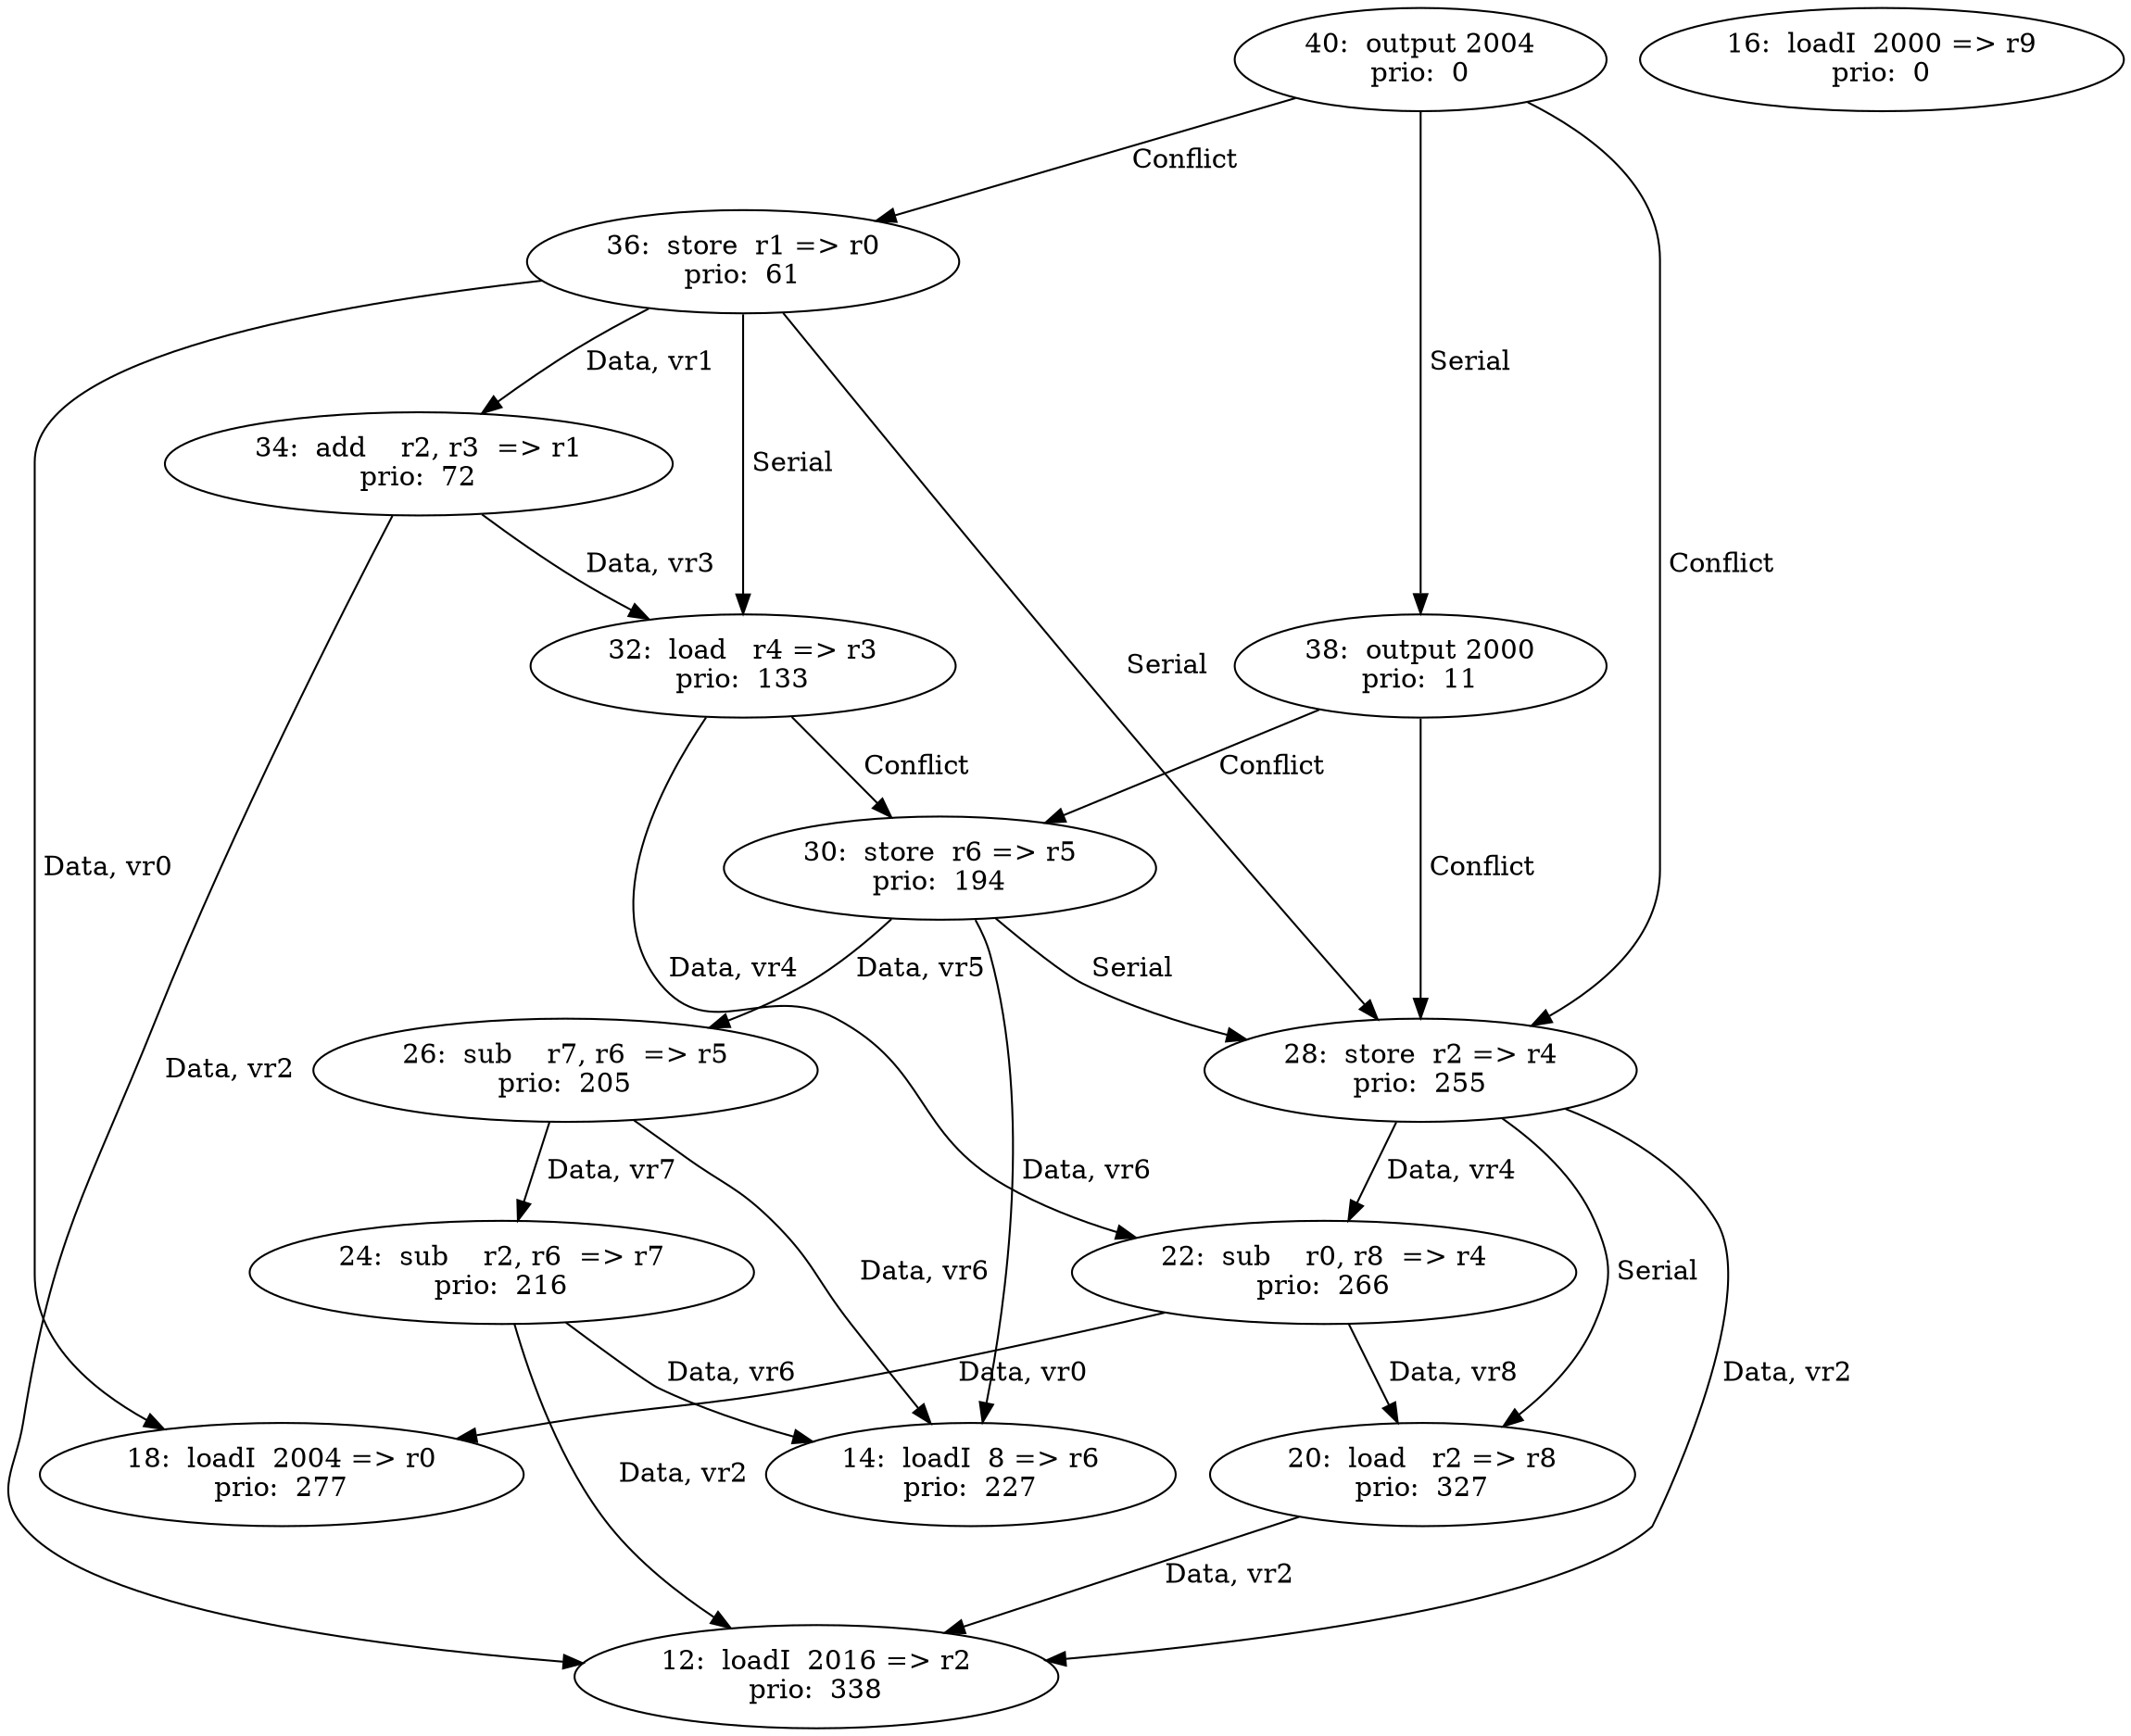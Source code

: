 digraph DG {
  12 [label="12:  loadI  2016 => r2
prio:  338"];
  14 [label="14:  loadI  8 => r6
prio:  227"];
  16 [label="16:  loadI  2000 => r9
prio:  0"];
  18 [label="18:  loadI  2004 => r0
prio:  277"];
  20 [label="20:  load   r2 => r8
prio:  327"];
  22 [label="22:  sub    r0, r8  => r4
prio:  266"];
  24 [label="24:  sub    r2, r6  => r7
prio:  216"];
  26 [label="26:  sub    r7, r6  => r5
prio:  205"];
  28 [label="28:  store  r2 => r4
prio:  255"];
  30 [label="30:  store  r6 => r5
prio:  194"];
  32 [label="32:  load   r4 => r3
prio:  133"];
  34 [label="34:  add    r2, r3  => r1
prio:  72"];
  36 [label="36:  store  r1 => r0
prio:  61"];
  38 [label="38:  output 2000
prio:  11"];
  40 [label="40:  output 2004
prio:  0"];
  20 -> 12 [ label=" Data, vr2"];
  22 -> 18 [ label=" Data, vr0"];
  22 -> 20 [ label=" Data, vr8"];
  24 -> 12 [ label=" Data, vr2"];
  24 -> 14 [ label=" Data, vr6"];
  26 -> 24 [ label=" Data, vr7"];
  26 -> 14 [ label=" Data, vr6"];
  28 -> 12 [ label=" Data, vr2"];
  28 -> 22 [ label=" Data, vr4"];
  28 -> 20[ label=" Serial "];
  30 -> 14 [ label=" Data, vr6"];
  30 -> 26 [ label=" Data, vr5"];
  30 -> 28[ label=" Serial "];
  32 -> 22 [ label=" Data, vr4"];
  32 -> 30 [ label=" Conflict "];
  34 -> 12 [ label=" Data, vr2"];
  34 -> 32 [ label=" Data, vr3"];
  36 -> 34 [ label=" Data, vr1"];
  36 -> 18 [ label=" Data, vr0"];
  36 -> 32[ label=" Serial "];
  36 -> 28[ label=" Serial "];
  38 -> 30 [ label=" Conflict "];
  38 -> 28 [ label=" Conflict "];
  40 -> 38[ label=" Serial "];
  40 -> 36 [ label=" Conflict "];
  40 -> 28 [ label=" Conflict "];
}
